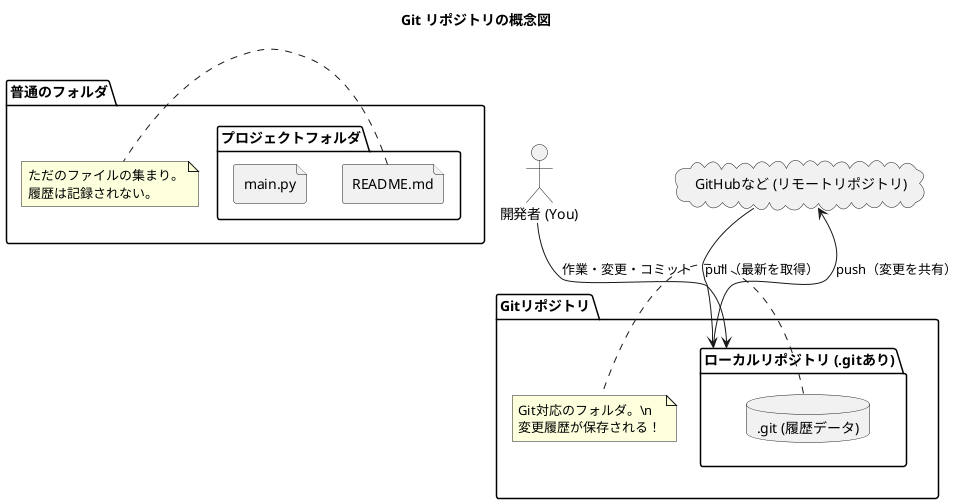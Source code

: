 @startuml
title Git リポジトリの概念図

package "普通のフォルダ" {
  folder "プロジェクトフォルダ" {
    file "main.py"
    file "README.md"
  }
  note right
    ただのファイルの集まり。
    履歴は記録されない。
  end note
}

package "Gitリポジトリ" {
  folder "ローカルリポジトリ (.gitあり)" {
    file "main.py"
    file "README.md"
    database ".git (履歴データ)"
  }
  note right
    Git対応のフォルダ。\n
    変更履歴が保存される！
  end note
}

actor "開発者 (You)" as Dev
cloud "GitHubなど (リモートリポジトリ)" as Remote

Dev --> "ローカルリポジトリ (.gitあり)" : 作業・変更・コミット
"ローカルリポジトリ (.gitあり)" --> Remote : push（変更を共有）
Remote --> "ローカルリポジトリ (.gitあり)" : pull（最新を取得）

@enduml